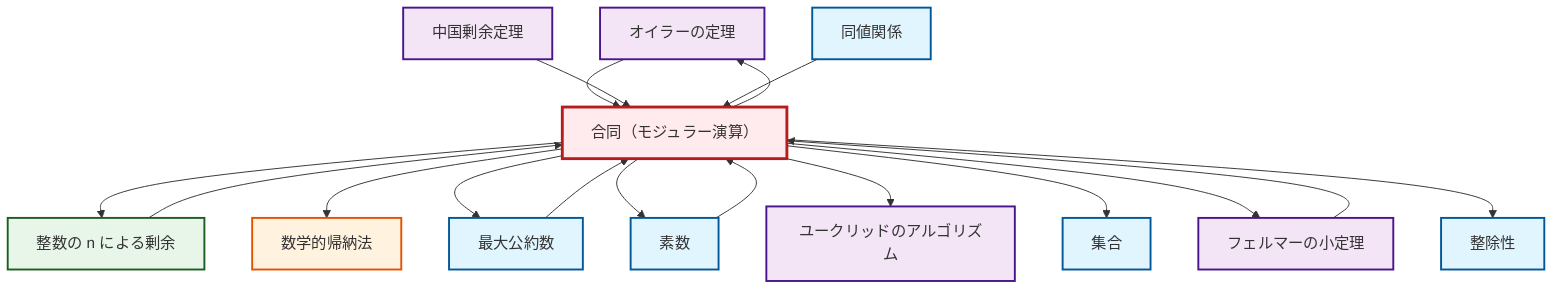 graph TD
    classDef definition fill:#e1f5fe,stroke:#01579b,stroke-width:2px
    classDef theorem fill:#f3e5f5,stroke:#4a148c,stroke-width:2px
    classDef axiom fill:#fff3e0,stroke:#e65100,stroke-width:2px
    classDef example fill:#e8f5e9,stroke:#1b5e20,stroke-width:2px
    classDef current fill:#ffebee,stroke:#b71c1c,stroke-width:3px
    thm-euler["オイラーの定理"]:::theorem
    def-congruence["合同（モジュラー演算）"]:::definition
    thm-chinese-remainder["中国剰余定理"]:::theorem
    ax-induction["数学的帰納法"]:::axiom
    def-prime["素数"]:::definition
    thm-fermat-little["フェルマーの小定理"]:::theorem
    def-gcd["最大公約数"]:::definition
    def-divisibility["整除性"]:::definition
    def-set["集合"]:::definition
    thm-euclidean-algorithm["ユークリッドのアルゴリズム"]:::theorem
    def-equivalence-relation["同値関係"]:::definition
    ex-quotient-integers-mod-n["整数の n による剰余"]:::example
    def-congruence --> ex-quotient-integers-mod-n
    def-congruence --> ax-induction
    def-congruence --> def-gcd
    def-congruence --> def-prime
    def-congruence --> thm-euclidean-algorithm
    def-congruence --> def-set
    thm-euler --> def-congruence
    ex-quotient-integers-mod-n --> def-congruence
    def-prime --> def-congruence
    thm-chinese-remainder --> def-congruence
    def-congruence --> thm-euler
    def-congruence --> thm-fermat-little
    def-congruence --> def-divisibility
    def-equivalence-relation --> def-congruence
    def-gcd --> def-congruence
    thm-fermat-little --> def-congruence
    class def-congruence current